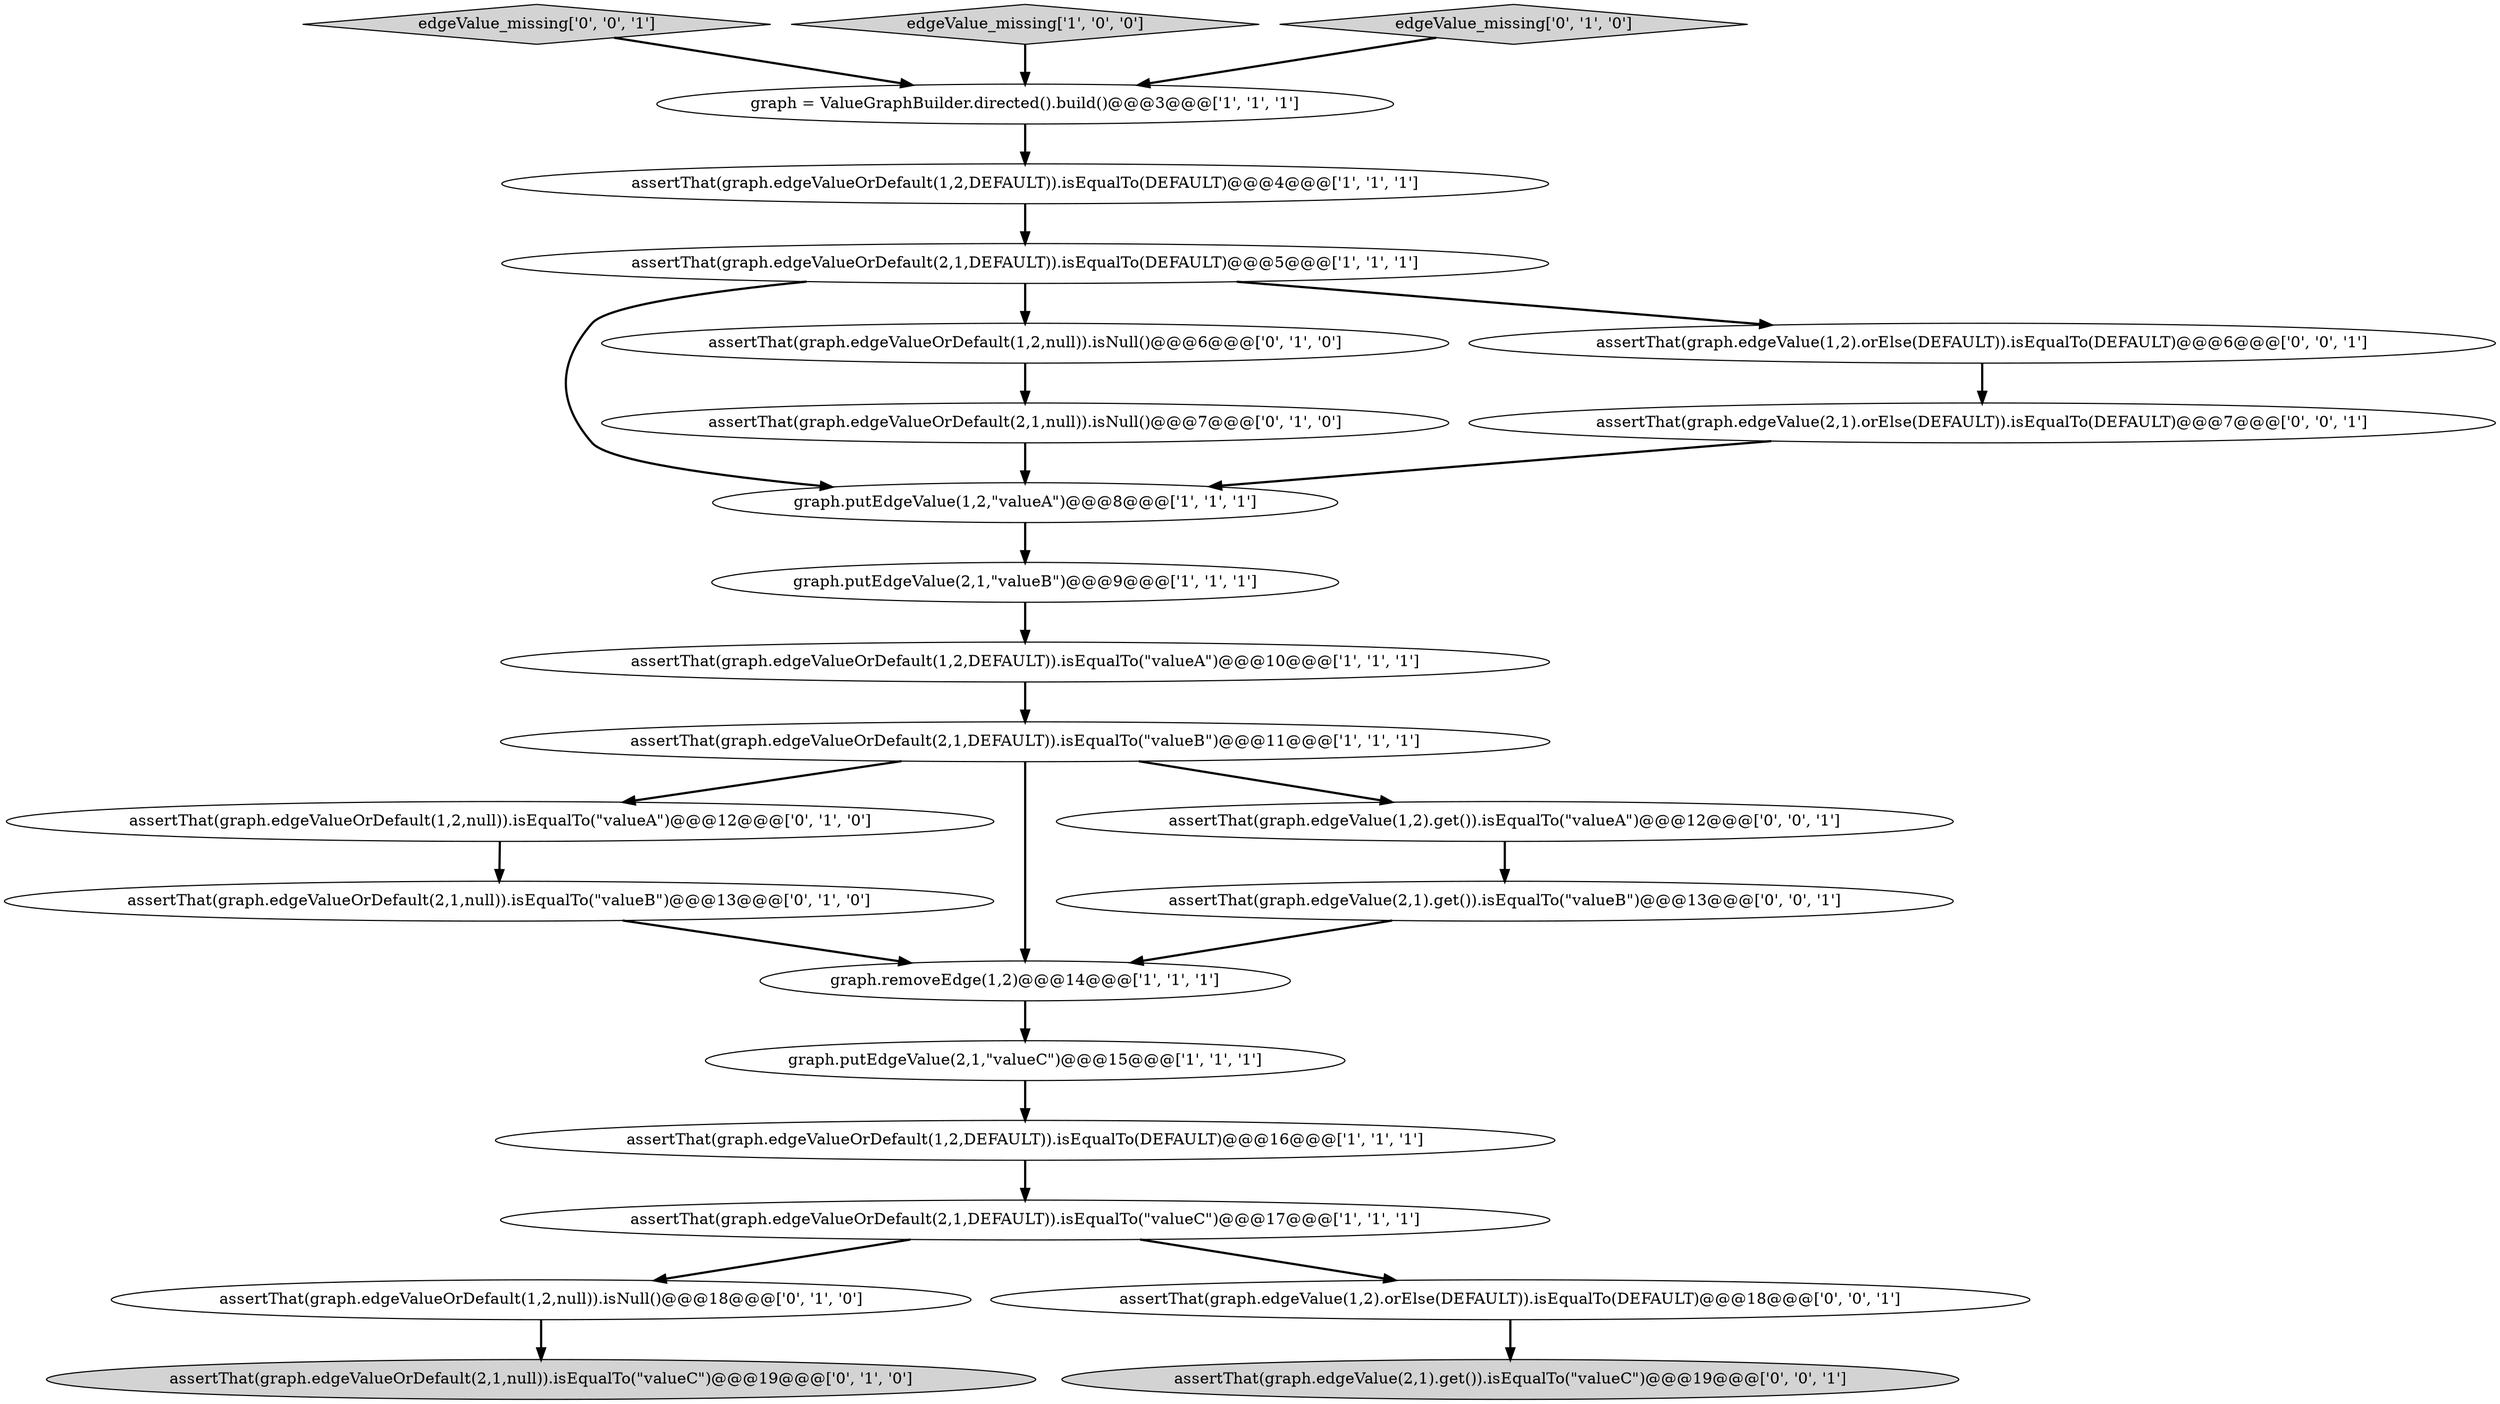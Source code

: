 digraph {
4 [style = filled, label = "assertThat(graph.edgeValueOrDefault(2,1,DEFAULT)).isEqualTo(\"valueC\")@@@17@@@['1', '1', '1']", fillcolor = white, shape = ellipse image = "AAA0AAABBB1BBB"];
22 [style = filled, label = "assertThat(graph.edgeValue(2,1).get()).isEqualTo(\"valueC\")@@@19@@@['0', '0', '1']", fillcolor = lightgray, shape = ellipse image = "AAA0AAABBB3BBB"];
1 [style = filled, label = "graph.putEdgeValue(1,2,\"valueA\")@@@8@@@['1', '1', '1']", fillcolor = white, shape = ellipse image = "AAA0AAABBB1BBB"];
13 [style = filled, label = "assertThat(graph.edgeValueOrDefault(1,2,null)).isEqualTo(\"valueA\")@@@12@@@['0', '1', '0']", fillcolor = white, shape = ellipse image = "AAA1AAABBB2BBB"];
12 [style = filled, label = "assertThat(graph.edgeValueOrDefault(1,2,null)).isNull()@@@6@@@['0', '1', '0']", fillcolor = white, shape = ellipse image = "AAA1AAABBB2BBB"];
7 [style = filled, label = "graph.putEdgeValue(2,1,\"valueC\")@@@15@@@['1', '1', '1']", fillcolor = white, shape = ellipse image = "AAA0AAABBB1BBB"];
10 [style = filled, label = "graph = ValueGraphBuilder.directed().build()@@@3@@@['1', '1', '1']", fillcolor = white, shape = ellipse image = "AAA0AAABBB1BBB"];
15 [style = filled, label = "assertThat(graph.edgeValueOrDefault(2,1,null)).isNull()@@@7@@@['0', '1', '0']", fillcolor = white, shape = ellipse image = "AAA1AAABBB2BBB"];
11 [style = filled, label = "assertThat(graph.edgeValueOrDefault(2,1,DEFAULT)).isEqualTo(\"valueB\")@@@11@@@['1', '1', '1']", fillcolor = white, shape = ellipse image = "AAA0AAABBB1BBB"];
16 [style = filled, label = "assertThat(graph.edgeValueOrDefault(1,2,null)).isNull()@@@18@@@['0', '1', '0']", fillcolor = white, shape = ellipse image = "AAA1AAABBB2BBB"];
24 [style = filled, label = "assertThat(graph.edgeValue(2,1).orElse(DEFAULT)).isEqualTo(DEFAULT)@@@7@@@['0', '0', '1']", fillcolor = white, shape = ellipse image = "AAA0AAABBB3BBB"];
19 [style = filled, label = "assertThat(graph.edgeValue(2,1).get()).isEqualTo(\"valueB\")@@@13@@@['0', '0', '1']", fillcolor = white, shape = ellipse image = "AAA0AAABBB3BBB"];
20 [style = filled, label = "edgeValue_missing['0', '0', '1']", fillcolor = lightgray, shape = diamond image = "AAA0AAABBB3BBB"];
17 [style = filled, label = "assertThat(graph.edgeValueOrDefault(2,1,null)).isEqualTo(\"valueC\")@@@19@@@['0', '1', '0']", fillcolor = lightgray, shape = ellipse image = "AAA1AAABBB2BBB"];
2 [style = filled, label = "assertThat(graph.edgeValueOrDefault(2,1,DEFAULT)).isEqualTo(DEFAULT)@@@5@@@['1', '1', '1']", fillcolor = white, shape = ellipse image = "AAA0AAABBB1BBB"];
8 [style = filled, label = "edgeValue_missing['1', '0', '0']", fillcolor = lightgray, shape = diamond image = "AAA0AAABBB1BBB"];
3 [style = filled, label = "graph.putEdgeValue(2,1,\"valueB\")@@@9@@@['1', '1', '1']", fillcolor = white, shape = ellipse image = "AAA0AAABBB1BBB"];
21 [style = filled, label = "assertThat(graph.edgeValue(1,2).orElse(DEFAULT)).isEqualTo(DEFAULT)@@@6@@@['0', '0', '1']", fillcolor = white, shape = ellipse image = "AAA0AAABBB3BBB"];
9 [style = filled, label = "graph.removeEdge(1,2)@@@14@@@['1', '1', '1']", fillcolor = white, shape = ellipse image = "AAA0AAABBB1BBB"];
25 [style = filled, label = "assertThat(graph.edgeValue(1,2).orElse(DEFAULT)).isEqualTo(DEFAULT)@@@18@@@['0', '0', '1']", fillcolor = white, shape = ellipse image = "AAA0AAABBB3BBB"];
0 [style = filled, label = "assertThat(graph.edgeValueOrDefault(1,2,DEFAULT)).isEqualTo(\"valueA\")@@@10@@@['1', '1', '1']", fillcolor = white, shape = ellipse image = "AAA0AAABBB1BBB"];
23 [style = filled, label = "assertThat(graph.edgeValue(1,2).get()).isEqualTo(\"valueA\")@@@12@@@['0', '0', '1']", fillcolor = white, shape = ellipse image = "AAA0AAABBB3BBB"];
14 [style = filled, label = "assertThat(graph.edgeValueOrDefault(2,1,null)).isEqualTo(\"valueB\")@@@13@@@['0', '1', '0']", fillcolor = white, shape = ellipse image = "AAA1AAABBB2BBB"];
6 [style = filled, label = "assertThat(graph.edgeValueOrDefault(1,2,DEFAULT)).isEqualTo(DEFAULT)@@@16@@@['1', '1', '1']", fillcolor = white, shape = ellipse image = "AAA0AAABBB1BBB"];
5 [style = filled, label = "assertThat(graph.edgeValueOrDefault(1,2,DEFAULT)).isEqualTo(DEFAULT)@@@4@@@['1', '1', '1']", fillcolor = white, shape = ellipse image = "AAA0AAABBB1BBB"];
18 [style = filled, label = "edgeValue_missing['0', '1', '0']", fillcolor = lightgray, shape = diamond image = "AAA0AAABBB2BBB"];
5->2 [style = bold, label=""];
15->1 [style = bold, label=""];
19->9 [style = bold, label=""];
6->4 [style = bold, label=""];
23->19 [style = bold, label=""];
20->10 [style = bold, label=""];
4->16 [style = bold, label=""];
4->25 [style = bold, label=""];
12->15 [style = bold, label=""];
7->6 [style = bold, label=""];
11->9 [style = bold, label=""];
14->9 [style = bold, label=""];
21->24 [style = bold, label=""];
0->11 [style = bold, label=""];
2->21 [style = bold, label=""];
24->1 [style = bold, label=""];
1->3 [style = bold, label=""];
3->0 [style = bold, label=""];
18->10 [style = bold, label=""];
2->1 [style = bold, label=""];
11->23 [style = bold, label=""];
11->13 [style = bold, label=""];
16->17 [style = bold, label=""];
13->14 [style = bold, label=""];
25->22 [style = bold, label=""];
10->5 [style = bold, label=""];
8->10 [style = bold, label=""];
2->12 [style = bold, label=""];
9->7 [style = bold, label=""];
}
